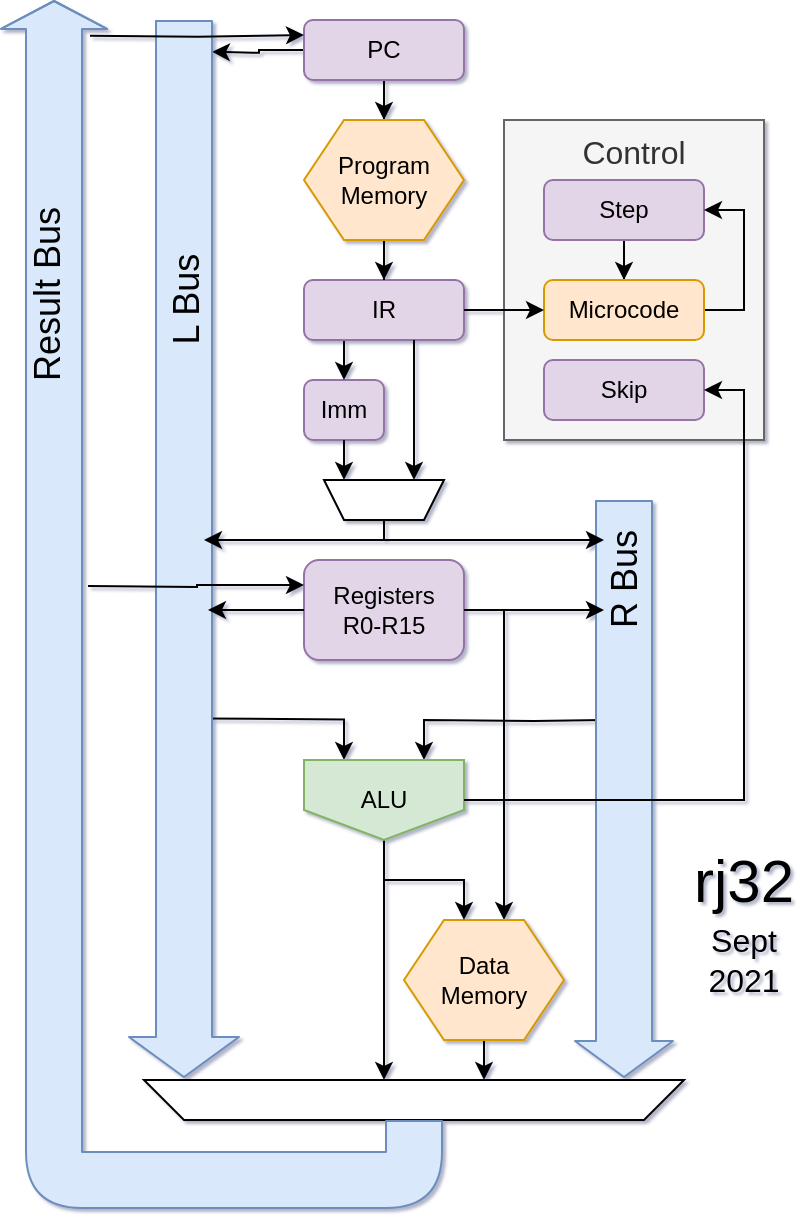 <mxfile version="14.9.8" type="device"><diagram id="HeetYUUe2I1LJro2UDH4" name="Page-1"><mxGraphModel dx="704" dy="667" grid="1" gridSize="10" guides="1" tooltips="1" connect="1" arrows="1" fold="1" page="1" pageScale="1" pageWidth="850" pageHeight="1100" math="0" shadow="1"><root><mxCell id="0"/><mxCell id="1" parent="0"/><mxCell id="9EAEYEC5exsznRlF4j1C-69" value="Control" style="rounded=0;whiteSpace=wrap;html=1;fontSize=16;horizontal=1;verticalAlign=top;fillColor=#f5f5f5;strokeColor=#666666;fontColor=#333333;" vertex="1" parent="1"><mxGeometry x="460" y="330" width="130" height="160" as="geometry"/></mxCell><mxCell id="9EAEYEC5exsznRlF4j1C-7" value="&lt;div&gt;Imm&lt;/div&gt;" style="rounded=1;whiteSpace=wrap;html=1;fillColor=#e1d5e7;strokeColor=#9673a6;" vertex="1" parent="1"><mxGeometry x="360" y="460" width="40" height="30" as="geometry"/></mxCell><mxCell id="9EAEYEC5exsznRlF4j1C-81" style="edgeStyle=orthogonalEdgeStyle;rounded=0;orthogonalLoop=1;jettySize=auto;html=1;entryX=0.5;entryY=0;entryDx=0;entryDy=0;labelBackgroundColor=#CCE5FF;fontSize=16;exitX=0.25;exitY=1;exitDx=0;exitDy=0;" edge="1" parent="1" source="9EAEYEC5exsznRlF4j1C-10" target="9EAEYEC5exsznRlF4j1C-7"><mxGeometry relative="1" as="geometry"/></mxCell><mxCell id="9EAEYEC5exsznRlF4j1C-10" value="&lt;div&gt;IR&lt;/div&gt;" style="rounded=1;whiteSpace=wrap;html=1;fillColor=#e1d5e7;strokeColor=#9673a6;" vertex="1" parent="1"><mxGeometry x="360" y="410" width="80" height="30" as="geometry"/></mxCell><mxCell id="9EAEYEC5exsznRlF4j1C-44" value="" style="edgeStyle=orthogonalEdgeStyle;rounded=0;orthogonalLoop=1;jettySize=auto;html=1;" edge="1" parent="1" source="9EAEYEC5exsznRlF4j1C-11" target="9EAEYEC5exsznRlF4j1C-17"><mxGeometry relative="1" as="geometry"/></mxCell><mxCell id="9EAEYEC5exsznRlF4j1C-46" style="edgeStyle=orthogonalEdgeStyle;rounded=0;orthogonalLoop=1;jettySize=auto;html=1;entryX=1.133;entryY=0.082;entryDx=0;entryDy=0;entryPerimeter=0;" edge="1" parent="1" source="9EAEYEC5exsznRlF4j1C-11"><mxGeometry relative="1" as="geometry"><mxPoint x="313.99" y="295.92" as="targetPoint"/></mxGeometry></mxCell><mxCell id="9EAEYEC5exsznRlF4j1C-11" value="&lt;div&gt;PC&lt;/div&gt;" style="rounded=1;whiteSpace=wrap;html=1;fillColor=#e1d5e7;strokeColor=#9673a6;" vertex="1" parent="1"><mxGeometry x="360" y="280" width="80" height="30" as="geometry"/></mxCell><mxCell id="9EAEYEC5exsznRlF4j1C-57" style="edgeStyle=orthogonalEdgeStyle;rounded=0;orthogonalLoop=1;jettySize=auto;html=1;entryX=0.25;entryY=0;entryDx=0;entryDy=0;exitX=1.033;exitY=0.695;exitDx=0;exitDy=0;exitPerimeter=0;" edge="1" parent="1" target="9EAEYEC5exsznRlF4j1C-27"><mxGeometry relative="1" as="geometry"><mxPoint x="310.99" y="629.2" as="sourcePoint"/></mxGeometry></mxCell><mxCell id="9EAEYEC5exsznRlF4j1C-43" value="" style="edgeStyle=orthogonalEdgeStyle;rounded=0;orthogonalLoop=1;jettySize=auto;html=1;" edge="1" parent="1" source="9EAEYEC5exsznRlF4j1C-17" target="9EAEYEC5exsznRlF4j1C-10"><mxGeometry relative="1" as="geometry"/></mxCell><mxCell id="9EAEYEC5exsznRlF4j1C-17" value="&lt;div&gt;Program&lt;/div&gt;&lt;div&gt;Memory&lt;/div&gt;" style="shape=hexagon;perimeter=hexagonPerimeter2;whiteSpace=wrap;html=1;fixedSize=1;fillColor=#ffe6cc;strokeColor=#d79b00;" vertex="1" parent="1"><mxGeometry x="360" y="330" width="80" height="60" as="geometry"/></mxCell><mxCell id="9EAEYEC5exsznRlF4j1C-41" value="" style="edgeStyle=orthogonalEdgeStyle;rounded=0;orthogonalLoop=1;jettySize=auto;html=1;" edge="1" parent="1" source="9EAEYEC5exsznRlF4j1C-18" target="9EAEYEC5exsznRlF4j1C-19"><mxGeometry relative="1" as="geometry"/></mxCell><mxCell id="9EAEYEC5exsznRlF4j1C-18" value="&lt;div&gt;Step&lt;/div&gt;" style="rounded=1;whiteSpace=wrap;html=1;fillColor=#e1d5e7;strokeColor=#9673a6;" vertex="1" parent="1"><mxGeometry x="480" y="360" width="80" height="30" as="geometry"/></mxCell><mxCell id="9EAEYEC5exsznRlF4j1C-40" style="edgeStyle=orthogonalEdgeStyle;rounded=0;orthogonalLoop=1;jettySize=auto;html=1;entryX=1;entryY=0.5;entryDx=0;entryDy=0;exitX=1;exitY=0.5;exitDx=0;exitDy=0;" edge="1" parent="1" source="9EAEYEC5exsznRlF4j1C-19" target="9EAEYEC5exsznRlF4j1C-18"><mxGeometry relative="1" as="geometry"/></mxCell><mxCell id="9EAEYEC5exsznRlF4j1C-19" value="&lt;div&gt;Microcode&lt;/div&gt;" style="rounded=1;whiteSpace=wrap;html=1;fillColor=#ffe6cc;strokeColor=#d79b00;" vertex="1" parent="1"><mxGeometry x="480" y="410" width="80" height="30" as="geometry"/></mxCell><mxCell id="9EAEYEC5exsznRlF4j1C-35" style="edgeStyle=orthogonalEdgeStyle;rounded=0;orthogonalLoop=1;jettySize=auto;html=1;entryX=0.625;entryY=0;entryDx=0;entryDy=0;exitX=1;exitY=0.5;exitDx=0;exitDy=0;" edge="1" parent="1" source="9EAEYEC5exsznRlF4j1C-21" target="9EAEYEC5exsznRlF4j1C-23"><mxGeometry relative="1" as="geometry"><Array as="points"><mxPoint x="460" y="575"/></Array></mxGeometry></mxCell><mxCell id="9EAEYEC5exsznRlF4j1C-21" value="&lt;div&gt;Registers&lt;br&gt;&lt;/div&gt;&lt;div&gt;R0-R15&lt;br&gt;&lt;/div&gt;" style="rounded=1;whiteSpace=wrap;html=1;fillColor=#e1d5e7;strokeColor=#9673a6;" vertex="1" parent="1"><mxGeometry x="360" y="550" width="80" height="50" as="geometry"/></mxCell><mxCell id="9EAEYEC5exsznRlF4j1C-22" value="Skip" style="rounded=1;whiteSpace=wrap;html=1;fillColor=#e1d5e7;strokeColor=#9673a6;" vertex="1" parent="1"><mxGeometry x="480" y="450" width="80" height="30" as="geometry"/></mxCell><mxCell id="9EAEYEC5exsznRlF4j1C-66" style="edgeStyle=orthogonalEdgeStyle;rounded=0;orthogonalLoop=1;jettySize=auto;html=1;entryX=0.37;entryY=1;entryDx=0;entryDy=0;entryPerimeter=0;fontSize=21;" edge="1" parent="1" source="9EAEYEC5exsznRlF4j1C-23" target="9EAEYEC5exsznRlF4j1C-24"><mxGeometry relative="1" as="geometry"/></mxCell><mxCell id="9EAEYEC5exsznRlF4j1C-23" value="Data&lt;div&gt;Memory&lt;/div&gt;" style="shape=hexagon;perimeter=hexagonPerimeter2;whiteSpace=wrap;html=1;fixedSize=1;fillColor=#ffe6cc;strokeColor=#d79b00;" vertex="1" parent="1"><mxGeometry x="410" y="730" width="80" height="60" as="geometry"/></mxCell><mxCell id="9EAEYEC5exsznRlF4j1C-24" value="" style="shape=trapezoid;perimeter=trapezoidPerimeter;whiteSpace=wrap;html=1;fixedSize=1;direction=west;" vertex="1" parent="1"><mxGeometry x="280" y="810" width="270" height="20" as="geometry"/></mxCell><mxCell id="9EAEYEC5exsznRlF4j1C-58" style="edgeStyle=orthogonalEdgeStyle;rounded=0;orthogonalLoop=1;jettySize=auto;html=1;entryX=0.75;entryY=0;entryDx=0;entryDy=0;" edge="1" parent="1" target="9EAEYEC5exsznRlF4j1C-27"><mxGeometry relative="1" as="geometry"><mxPoint x="510" y="630" as="sourcePoint"/></mxGeometry></mxCell><mxCell id="9EAEYEC5exsznRlF4j1C-33" style="edgeStyle=orthogonalEdgeStyle;rounded=0;orthogonalLoop=1;jettySize=auto;html=1;" edge="1" parent="1" source="9EAEYEC5exsznRlF4j1C-27"><mxGeometry relative="1" as="geometry"><mxPoint x="400" y="810" as="targetPoint"/></mxGeometry></mxCell><mxCell id="9EAEYEC5exsznRlF4j1C-34" style="edgeStyle=orthogonalEdgeStyle;rounded=0;orthogonalLoop=1;jettySize=auto;html=1;entryX=0.375;entryY=0;entryDx=0;entryDy=0;" edge="1" parent="1" source="9EAEYEC5exsznRlF4j1C-27" target="9EAEYEC5exsznRlF4j1C-23"><mxGeometry relative="1" as="geometry"/></mxCell><mxCell id="9EAEYEC5exsznRlF4j1C-27" value="ALU" style="shape=offPageConnector;whiteSpace=wrap;html=1;fillColor=#d5e8d4;strokeColor=#82b366;" vertex="1" parent="1"><mxGeometry x="360" y="650" width="80" height="40" as="geometry"/></mxCell><mxCell id="9EAEYEC5exsznRlF4j1C-42" value="" style="edgeStyle=orthogonalEdgeStyle;rounded=0;orthogonalLoop=1;jettySize=auto;html=1;entryX=0;entryY=0.5;entryDx=0;entryDy=0;" edge="1" parent="1" source="9EAEYEC5exsznRlF4j1C-10" target="9EAEYEC5exsznRlF4j1C-19"><mxGeometry relative="1" as="geometry"/></mxCell><mxCell id="9EAEYEC5exsznRlF4j1C-62" value="" style="shape=flexArrow;endArrow=classic;html=1;width=28;endSize=4.33;exitX=0.5;exitY=0;exitDx=0;exitDy=0;endWidth=24;labelBackgroundColor=#CCE5FF;fillColor=#dae8fc;strokeColor=#6c8ebf;" edge="1" parent="1" source="9EAEYEC5exsznRlF4j1C-24"><mxGeometry width="50" height="50" relative="1" as="geometry"><mxPoint x="410" y="835" as="sourcePoint"/><mxPoint x="235" y="270" as="targetPoint"/><Array as="points"><mxPoint x="415" y="860"/><mxPoint x="235" y="860"/></Array></mxGeometry></mxCell><mxCell id="9EAEYEC5exsznRlF4j1C-63" value="&lt;div style=&quot;font-size: 18px;&quot;&gt;Result Bus&lt;br style=&quot;font-size: 18px;&quot;&gt;&lt;/div&gt;" style="edgeLabel;html=1;align=center;verticalAlign=middle;resizable=0;points=[];rotation=270;fontSize=18;labelBackgroundColor=none;" vertex="1" connectable="0" parent="9EAEYEC5exsznRlF4j1C-62"><mxGeometry x="0.156" y="3" relative="1" as="geometry"><mxPoint y="-190" as="offset"/></mxGeometry></mxCell><mxCell id="9EAEYEC5exsznRlF4j1C-64" value="" style="shape=flexArrow;endArrow=classic;html=1;fontSize=21;endWidth=26;endSize=6.34;width=28;labelBackgroundColor=#CCE5FF;fillColor=#dae8fc;strokeColor=#6c8ebf;" edge="1" parent="1"><mxGeometry width="50" height="50" relative="1" as="geometry"><mxPoint x="300" y="280" as="sourcePoint"/><mxPoint x="300" y="809" as="targetPoint"/></mxGeometry></mxCell><mxCell id="9EAEYEC5exsznRlF4j1C-67" value="L Bus" style="edgeLabel;html=1;align=center;verticalAlign=middle;resizable=0;points=[];fontSize=18;rotation=270;labelBackgroundColor=none;" vertex="1" connectable="0" parent="9EAEYEC5exsznRlF4j1C-64"><mxGeometry x="-0.448" y="1" relative="1" as="geometry"><mxPoint y="-6" as="offset"/></mxGeometry></mxCell><mxCell id="9EAEYEC5exsznRlF4j1C-65" value="" style="shape=flexArrow;endArrow=classic;html=1;fontSize=21;width=28;endSize=5.67;labelBackgroundColor=#CCE5FF;fillColor=#dae8fc;strokeColor=#6c8ebf;" edge="1" parent="1"><mxGeometry width="50" height="50" relative="1" as="geometry"><mxPoint x="520" y="520" as="sourcePoint"/><mxPoint x="520" y="809" as="targetPoint"/></mxGeometry></mxCell><mxCell id="9EAEYEC5exsznRlF4j1C-68" value="&lt;div&gt;R Bus&lt;/div&gt;" style="edgeLabel;html=1;align=center;verticalAlign=middle;resizable=0;points=[];fontSize=18;rotation=270;labelBackgroundColor=none;" vertex="1" connectable="0" parent="9EAEYEC5exsznRlF4j1C-65"><mxGeometry x="-0.405" y="3" relative="1" as="geometry"><mxPoint x="-3" y="-46" as="offset"/></mxGeometry></mxCell><mxCell id="9EAEYEC5exsznRlF4j1C-70" value="&lt;div style=&quot;font-size: 30px&quot;&gt;rj32&lt;/div&gt;" style="text;html=1;strokeColor=none;fillColor=none;align=center;verticalAlign=middle;whiteSpace=wrap;rounded=0;fontSize=16;" vertex="1" parent="1"><mxGeometry x="560" y="700" width="40" height="20" as="geometry"/></mxCell><mxCell id="9EAEYEC5exsznRlF4j1C-71" value="&lt;div&gt;Sept&lt;/div&gt;&lt;div&gt;2021&lt;/div&gt;" style="text;html=1;strokeColor=none;fillColor=none;align=center;verticalAlign=middle;whiteSpace=wrap;rounded=0;fontSize=16;" vertex="1" parent="1"><mxGeometry x="560" y="740" width="40" height="20" as="geometry"/></mxCell><mxCell id="9EAEYEC5exsznRlF4j1C-73" style="edgeStyle=orthogonalEdgeStyle;rounded=0;orthogonalLoop=1;jettySize=auto;html=1;labelBackgroundColor=#CCE5FF;fontSize=16;exitX=0.5;exitY=0;exitDx=0;exitDy=0;" edge="1" parent="1" source="9EAEYEC5exsznRlF4j1C-72"><mxGeometry relative="1" as="geometry"><mxPoint x="310" y="540" as="targetPoint"/><Array as="points"><mxPoint x="400" y="540"/></Array></mxGeometry></mxCell><mxCell id="9EAEYEC5exsznRlF4j1C-74" style="edgeStyle=orthogonalEdgeStyle;rounded=0;orthogonalLoop=1;jettySize=auto;html=1;labelBackgroundColor=#CCE5FF;fontSize=16;" edge="1" parent="1"><mxGeometry relative="1" as="geometry"><mxPoint x="510" y="540" as="targetPoint"/><mxPoint x="400" y="540" as="sourcePoint"/><Array as="points"><mxPoint x="510" y="540"/></Array></mxGeometry></mxCell><mxCell id="9EAEYEC5exsznRlF4j1C-72" value="" style="shape=trapezoid;perimeter=trapezoidPerimeter;whiteSpace=wrap;html=1;fixedSize=1;direction=west;size=10;" vertex="1" parent="1"><mxGeometry x="370" y="510" width="60" height="20" as="geometry"/></mxCell><mxCell id="9EAEYEC5exsznRlF4j1C-79" value="" style="endArrow=classic;html=1;labelBackgroundColor=#CCE5FF;fontSize=16;exitX=0.5;exitY=1;exitDx=0;exitDy=0;" edge="1" parent="1" source="9EAEYEC5exsznRlF4j1C-7"><mxGeometry width="50" height="50" relative="1" as="geometry"><mxPoint x="320" y="620" as="sourcePoint"/><mxPoint x="380" y="510" as="targetPoint"/></mxGeometry></mxCell><mxCell id="9EAEYEC5exsznRlF4j1C-80" value="" style="endArrow=classic;html=1;labelBackgroundColor=#CCE5FF;fontSize=16;entryX=0.25;entryY=1;entryDx=0;entryDy=0;" edge="1" parent="1" target="9EAEYEC5exsznRlF4j1C-72"><mxGeometry width="50" height="50" relative="1" as="geometry"><mxPoint x="415" y="440" as="sourcePoint"/><mxPoint x="370" y="570" as="targetPoint"/></mxGeometry></mxCell><mxCell id="9EAEYEC5exsznRlF4j1C-37" style="edgeStyle=orthogonalEdgeStyle;rounded=0;orthogonalLoop=1;jettySize=auto;html=1;" edge="1" parent="1" source="9EAEYEC5exsznRlF4j1C-21"><mxGeometry relative="1" as="geometry"><mxPoint x="312" y="575" as="targetPoint"/></mxGeometry></mxCell><mxCell id="9EAEYEC5exsznRlF4j1C-36" style="edgeStyle=orthogonalEdgeStyle;rounded=0;orthogonalLoop=1;jettySize=auto;html=1;" edge="1" parent="1" source="9EAEYEC5exsznRlF4j1C-21"><mxGeometry relative="1" as="geometry"><mxPoint x="510" y="575" as="targetPoint"/></mxGeometry></mxCell><mxCell id="9EAEYEC5exsznRlF4j1C-39" style="edgeStyle=orthogonalEdgeStyle;rounded=0;orthogonalLoop=1;jettySize=auto;html=1;entryX=1;entryY=0.5;entryDx=0;entryDy=0;" edge="1" parent="1" source="9EAEYEC5exsznRlF4j1C-27" target="9EAEYEC5exsznRlF4j1C-22"><mxGeometry relative="1" as="geometry"/></mxCell><mxCell id="9EAEYEC5exsznRlF4j1C-47" style="edgeStyle=orthogonalEdgeStyle;rounded=0;orthogonalLoop=1;jettySize=auto;html=1;entryX=0;entryY=0.25;entryDx=0;entryDy=0;exitX=1.1;exitY=0.013;exitDx=0;exitDy=0;exitPerimeter=0;" edge="1" parent="1" target="9EAEYEC5exsznRlF4j1C-11"><mxGeometry relative="1" as="geometry"><mxPoint x="253" y="287.93" as="sourcePoint"/></mxGeometry></mxCell><mxCell id="9EAEYEC5exsznRlF4j1C-48" style="edgeStyle=orthogonalEdgeStyle;rounded=0;orthogonalLoop=1;jettySize=auto;html=1;entryX=0;entryY=0.25;entryDx=0;entryDy=0;" edge="1" parent="1" target="9EAEYEC5exsznRlF4j1C-21"><mxGeometry relative="1" as="geometry"><mxPoint x="252" y="563" as="sourcePoint"/></mxGeometry></mxCell></root></mxGraphModel></diagram></mxfile>